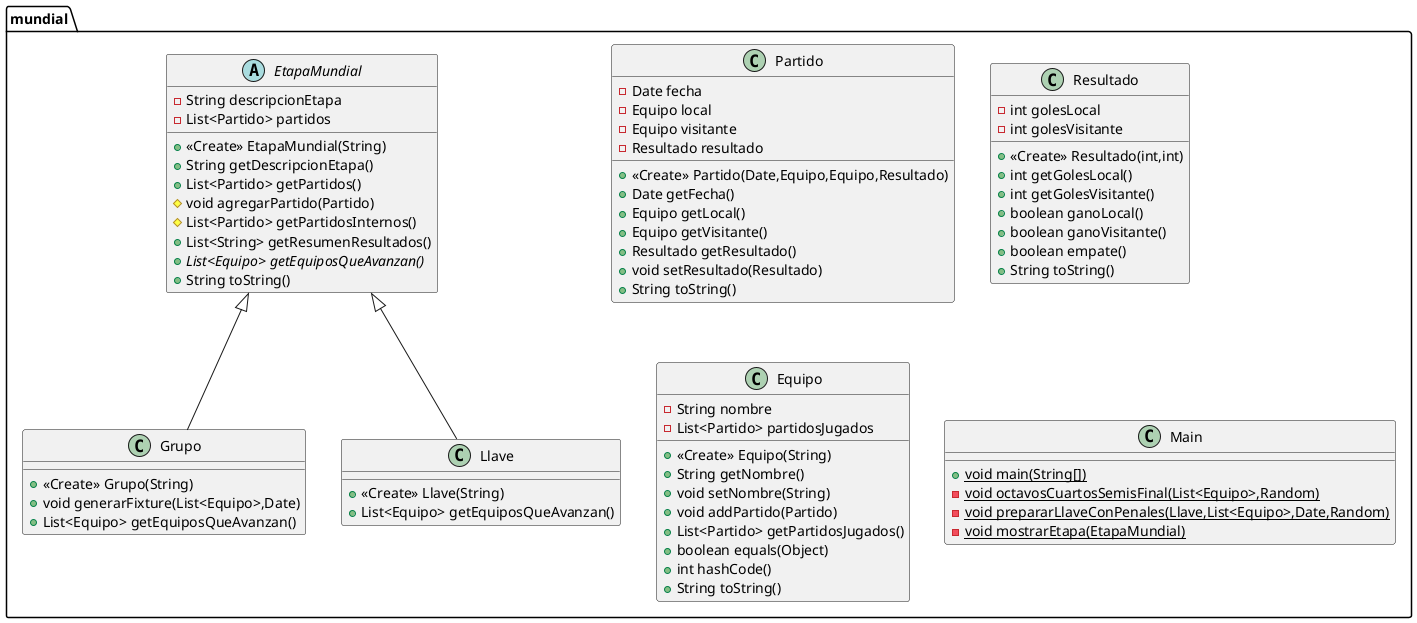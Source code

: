 @startuml


class mundial.Partido {
- Date fecha
- Equipo local
- Equipo visitante
- Resultado resultado
+ <<Create>> Partido(Date,Equipo,Equipo,Resultado)
+ Date getFecha()
+ Equipo getLocal()
+ Equipo getVisitante()
+ Resultado getResultado()
+ void setResultado(Resultado)
+ String toString()
}


class mundial.Resultado {
- int golesLocal
- int golesVisitante
+ <<Create>> Resultado(int,int)
+ int getGolesLocal()
+ int getGolesVisitante()
+ boolean ganoLocal()
+ boolean ganoVisitante()
+ boolean empate()
+ String toString()
}


class mundial.Equipo {
- String nombre
- List<Partido> partidosJugados
+ <<Create>> Equipo(String)
+ String getNombre()
+ void setNombre(String)
+ void addPartido(Partido)
+ List<Partido> getPartidosJugados()
+ boolean equals(Object)
+ int hashCode()
+ String toString()
}



abstract class mundial.EtapaMundial {
- String descripcionEtapa
- List<Partido> partidos
+ <<Create>> EtapaMundial(String)
+ String getDescripcionEtapa()
+ List<Partido> getPartidos()
# void agregarPartido(Partido)
# List<Partido> getPartidosInternos()
+ List<String> getResumenResultados()
+ {abstract}List<Equipo> getEquiposQueAvanzan()
+ String toString()
}



class mundial.Grupo {
+ <<Create>> Grupo(String)
+ void generarFixture(List<Equipo>,Date)
+ List<Equipo> getEquiposQueAvanzan()
}

class mundial.Llave {
+ <<Create>> Llave(String)
+ List<Equipo> getEquiposQueAvanzan()
}


class mundial.Main {
+ {static} void main(String[])
- {static} void octavosCuartosSemisFinal(List<Equipo>,Random)
- {static} void prepararLlaveConPenales(Llave,List<Equipo>,Date,Random)
- {static} void mostrarEtapa(EtapaMundial)
}

mundial.EtapaMundial <|-- mundial.Grupo
mundial.EtapaMundial <|-- mundial.Llave
@enduml
